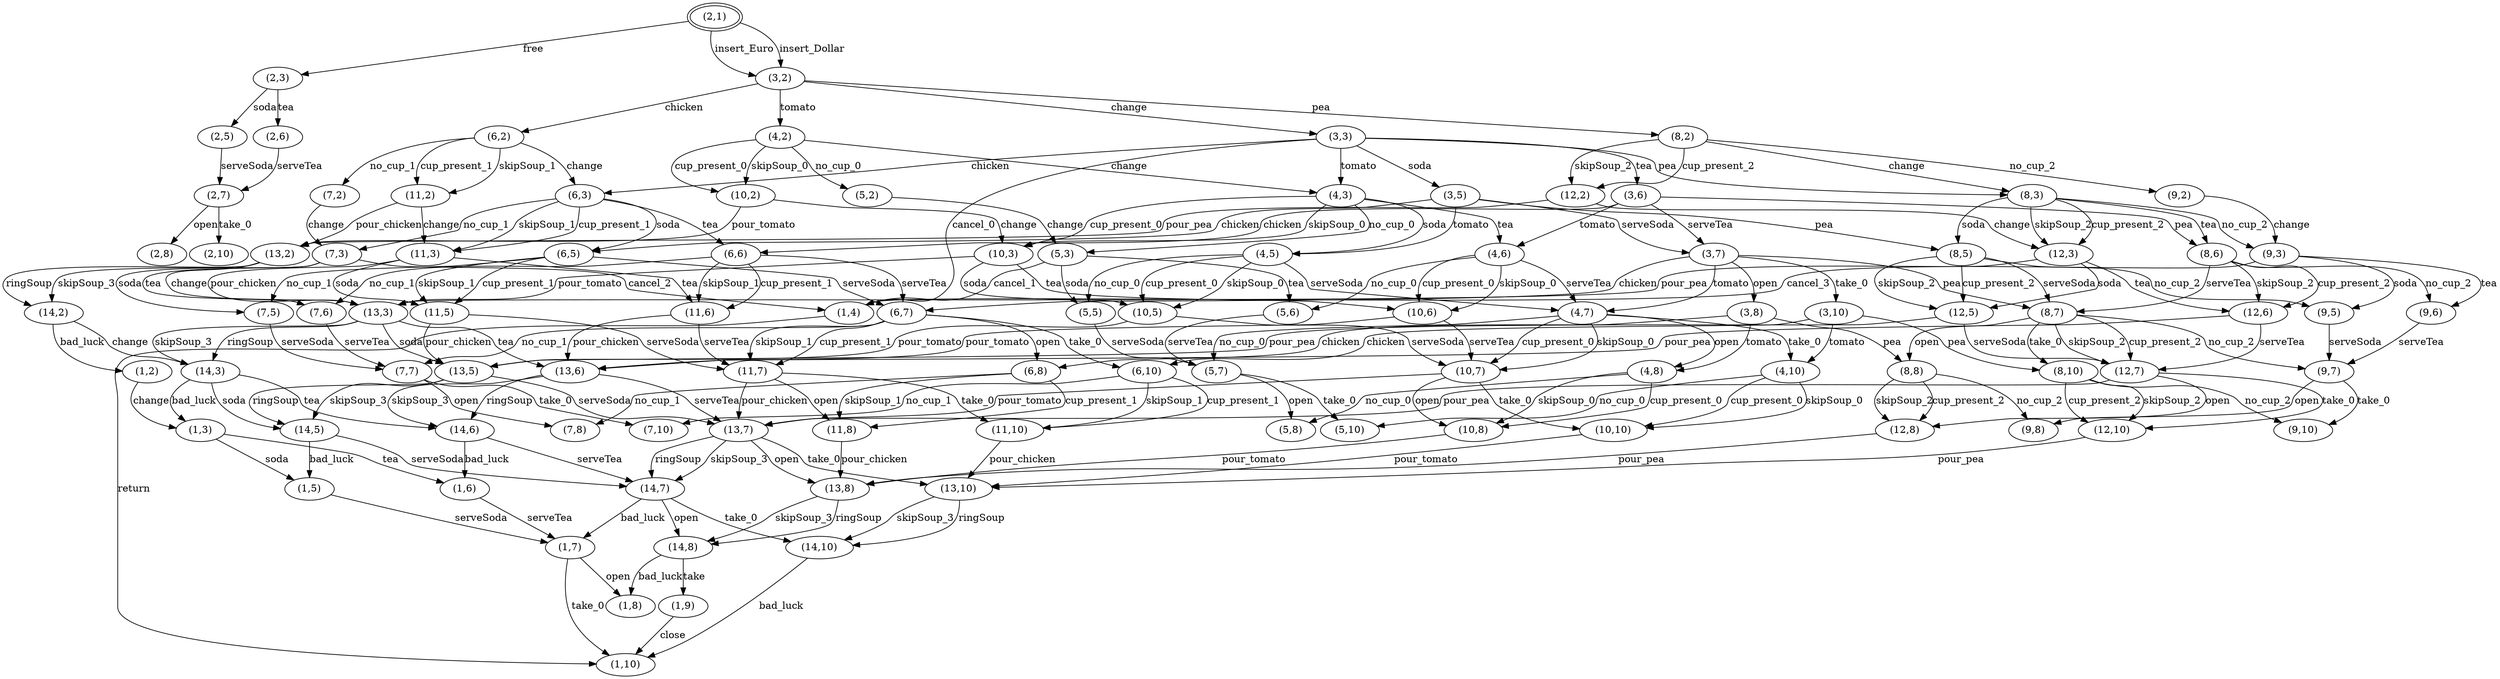 digraph G {
center = TRUE;
mclimit = 10.0;
nodesep = 0.05;
node [ width=0.25, height=0.25, label="" ];
s0 [ peripheries=2 ];
s0 [label="(2,1)"];
s1 [label="(2,3)"];
s2 [label="(3,2)"];
s3 [label="(2,5)"];
s4 [label="(2,6)"];
s5 [label="(8,2)"];
s6 [label="(6,2)"];
s7 [label="(4,2)"];
s8 [label="(3,3)"];
s9 [label="(2,7)"];
s10 [label="(12,2)"];
s11 [label="(9,2)"];
s12 [label="(8,3)"];
s13 [label="(11,2)"];
s14 [label="(7,2)"];
s15 [label="(6,3)"];
s16 [label="(10,2)"];
s17 [label="(5,2)"];
s18 [label="(4,3)"];
s19 [label="(3,5)"];
s20 [label="(3,6)"];
s21 [label="(1,4)"];
s22 [label="(2,10)"];
s23 [label="(2,8)"];
s24 [label="(13,2)"];
s25 [label="(12,3)"];
s26 [label="(9,3)"];
s27 [label="(8,5)"];
s28 [label="(8,6)"];
s29 [label="(11,3)"];
s30 [label="(7,3)"];
s31 [label="(6,5)"];
s32 [label="(6,6)"];
s33 [label="(10,3)"];
s34 [label="(5,3)"];
s35 [label="(4,5)"];
s36 [label="(4,6)"];
s37 [label="(3,7)"];
s38 [label="(1,10)"];
s39 [label="(14,2)"];
s40 [label="(13,3)"];
s41 [label="(12,5)"];
s42 [label="(12,6)"];
s43 [label="(9,5)"];
s44 [label="(9,6)"];
s45 [label="(8,7)"];
s46 [label="(11,5)"];
s47 [label="(11,6)"];
s48 [label="(7,5)"];
s49 [label="(7,6)"];
s50 [label="(6,7)"];
s51 [label="(10,5)"];
s52 [label="(10,6)"];
s53 [label="(5,5)"];
s54 [label="(5,6)"];
s55 [label="(4,7)"];
s56 [label="(3,10)"];
s57 [label="(3,8)"];
s58 [label="(1,2)"];
s59 [label="(14,3)"];
s60 [label="(13,5)"];
s61 [label="(13,6)"];
s62 [label="(12,7)"];
s63 [label="(9,7)"];
s64 [label="(8,10)"];
s65 [label="(8,8)"];
s66 [label="(11,7)"];
s67 [label="(7,7)"];
s68 [label="(6,10)"];
s69 [label="(6,8)"];
s70 [label="(10,7)"];
s71 [label="(5,7)"];
s72 [label="(4,10)"];
s73 [label="(4,8)"];
s74 [label="(1,3)"];
s75 [label="(14,5)"];
s76 [label="(14,6)"];
s77 [label="(13,7)"];
s78 [label="(12,10)"];
s79 [label="(12,8)"];
s80 [label="(9,10)"];
s81 [label="(9,8)"];
s82 [label="(11,10)"];
s83 [label="(11,8)"];
s84 [label="(7,10)"];
s85 [label="(7,8)"];
s86 [label="(10,10)"];
s87 [label="(10,8)"];
s88 [label="(5,10)"];
s89 [label="(5,8)"];
s90 [label="(1,5)"];
s91 [label="(1,6)"];
s92 [label="(14,7)"];
s93 [label="(13,10)"];
s94 [label="(13,8)"];
s95 [label="(1,7)"];
s96 [label="(14,10)"];
s97 [label="(14,8)"];
s98 [label="(1,8)"];
s99 [label="(1,9)"];
s0->s1[label="free"];
s0->s2[label="insert_Dollar"];
s0->s2[label="insert_Euro"];
s1->s3[label="soda"];
s1->s4[label="tea"];
s2->s5[label="pea"];
s2->s6[label="chicken"];
s2->s7[label="tomato"];
s2->s8[label="change"];
s3->s9[label="serveSoda"];
s4->s9[label="serveTea"];
s5->s10[label="skipSoup_2"];
s5->s10[label="cup_present_2"];
s5->s11[label="no_cup_2"];
s5->s12[label="change"];
s6->s13[label="skipSoup_1"];
s6->s13[label="cup_present_1"];
s6->s14[label="no_cup_1"];
s6->s15[label="change"];
s7->s16[label="skipSoup_0"];
s7->s16[label="cup_present_0"];
s7->s17[label="no_cup_0"];
s7->s18[label="change"];
s8->s12[label="pea"];
s8->s15[label="chicken"];
s8->s18[label="tomato"];
s8->s19[label="soda"];
s8->s20[label="tea"];
s8->s21[label="cancel_0"];
s9->s22[label="take_0"];
s9->s23[label="open"];
s10->s24[label="pour_pea"];
s10->s25[label="change"];
s11->s26[label="change"];
s12->s25[label="skipSoup_2"];
s12->s25[label="cup_present_2"];
s12->s26[label="no_cup_2"];
s12->s27[label="soda"];
s12->s28[label="tea"];
s13->s24[label="pour_chicken"];
s13->s29[label="change"];
s14->s30[label="change"];
s15->s29[label="skipSoup_1"];
s15->s29[label="cup_present_1"];
s15->s30[label="no_cup_1"];
s15->s31[label="soda"];
s15->s32[label="tea"];
s16->s24[label="pour_tomato"];
s16->s33[label="change"];
s17->s34[label="change"];
s18->s33[label="skipSoup_0"];
s18->s33[label="cup_present_0"];
s18->s34[label="no_cup_0"];
s18->s35[label="soda"];
s18->s36[label="tea"];
s19->s27[label="pea"];
s19->s31[label="chicken"];
s19->s35[label="tomato"];
s19->s37[label="serveSoda"];
s20->s28[label="pea"];
s20->s32[label="chicken"];
s20->s36[label="tomato"];
s20->s37[label="serveTea"];
s21->s38[label="return"];
s24->s39[label="skipSoup_3"];
s24->s39[label="ringSoup"];
s24->s40[label="change"];
s25->s40[label="pour_pea"];
s25->s41[label="soda"];
s25->s42[label="tea"];
s26->s43[label="soda"];
s26->s44[label="tea"];
s26->s21[label="cancel_3"];
s27->s41[label="skipSoup_2"];
s27->s41[label="cup_present_2"];
s27->s43[label="no_cup_2"];
s27->s45[label="serveSoda"];
s28->s42[label="skipSoup_2"];
s28->s42[label="cup_present_2"];
s28->s44[label="no_cup_2"];
s28->s45[label="serveTea"];
s29->s40[label="pour_chicken"];
s29->s46[label="soda"];
s29->s47[label="tea"];
s30->s48[label="soda"];
s30->s49[label="tea"];
s30->s21[label="cancel_2"];
s31->s46[label="skipSoup_1"];
s31->s46[label="cup_present_1"];
s31->s48[label="no_cup_1"];
s31->s50[label="serveSoda"];
s32->s47[label="skipSoup_1"];
s32->s47[label="cup_present_1"];
s32->s49[label="no_cup_1"];
s32->s50[label="serveTea"];
s33->s40[label="pour_tomato"];
s33->s51[label="soda"];
s33->s52[label="tea"];
s34->s53[label="soda"];
s34->s54[label="tea"];
s34->s21[label="cancel_1"];
s35->s51[label="skipSoup_0"];
s35->s51[label="cup_present_0"];
s35->s53[label="no_cup_0"];
s35->s55[label="serveSoda"];
s36->s52[label="skipSoup_0"];
s36->s52[label="cup_present_0"];
s36->s54[label="no_cup_0"];
s36->s55[label="serveTea"];
s37->s45[label="pea"];
s37->s50[label="chicken"];
s37->s55[label="tomato"];
s37->s56[label="take_0"];
s37->s57[label="open"];
s39->s58[label="bad_luck"];
s39->s59[label="change"];
s40->s59[label="skipSoup_3"];
s40->s59[label="ringSoup"];
s40->s60[label="soda"];
s40->s61[label="tea"];
s41->s60[label="pour_pea"];
s41->s62[label="serveSoda"];
s42->s61[label="pour_pea"];
s42->s62[label="serveTea"];
s43->s63[label="serveSoda"];
s44->s63[label="serveTea"];
s45->s62[label="skipSoup_2"];
s45->s62[label="cup_present_2"];
s45->s63[label="no_cup_2"];
s45->s64[label="take_0"];
s45->s65[label="open"];
s46->s60[label="pour_chicken"];
s46->s66[label="serveSoda"];
s47->s61[label="pour_chicken"];
s47->s66[label="serveTea"];
s48->s67[label="serveSoda"];
s49->s67[label="serveTea"];
s50->s66[label="skipSoup_1"];
s50->s66[label="cup_present_1"];
s50->s67[label="no_cup_1"];
s50->s68[label="take_0"];
s50->s69[label="open"];
s51->s60[label="pour_tomato"];
s51->s70[label="serveSoda"];
s52->s61[label="pour_tomato"];
s52->s70[label="serveTea"];
s53->s71[label="serveSoda"];
s54->s71[label="serveTea"];
s55->s70[label="skipSoup_0"];
s55->s70[label="cup_present_0"];
s55->s71[label="no_cup_0"];
s55->s72[label="take_0"];
s55->s73[label="open"];
s56->s64[label="pea"];
s56->s68[label="chicken"];
s56->s72[label="tomato"];
s57->s65[label="pea"];
s57->s69[label="chicken"];
s57->s73[label="tomato"];
s58->s74[label="change"];
s59->s74[label="bad_luck"];
s59->s75[label="soda"];
s59->s76[label="tea"];
s60->s75[label="skipSoup_3"];
s60->s75[label="ringSoup"];
s60->s77[label="serveSoda"];
s61->s76[label="skipSoup_3"];
s61->s76[label="ringSoup"];
s61->s77[label="serveTea"];
s62->s77[label="pour_pea"];
s62->s78[label="take_0"];
s62->s79[label="open"];
s63->s80[label="take_0"];
s63->s81[label="open"];
s64->s78[label="skipSoup_2"];
s64->s78[label="cup_present_2"];
s64->s80[label="no_cup_2"];
s65->s79[label="skipSoup_2"];
s65->s79[label="cup_present_2"];
s65->s81[label="no_cup_2"];
s66->s77[label="pour_chicken"];
s66->s82[label="take_0"];
s66->s83[label="open"];
s67->s84[label="take_0"];
s67->s85[label="open"];
s68->s82[label="skipSoup_1"];
s68->s82[label="cup_present_1"];
s68->s84[label="no_cup_1"];
s69->s83[label="skipSoup_1"];
s69->s83[label="cup_present_1"];
s69->s85[label="no_cup_1"];
s70->s77[label="pour_tomato"];
s70->s86[label="take_0"];
s70->s87[label="open"];
s71->s88[label="take_0"];
s71->s89[label="open"];
s72->s86[label="skipSoup_0"];
s72->s86[label="cup_present_0"];
s72->s88[label="no_cup_0"];
s73->s87[label="skipSoup_0"];
s73->s87[label="cup_present_0"];
s73->s89[label="no_cup_0"];
s74->s90[label="soda"];
s74->s91[label="tea"];
s75->s90[label="bad_luck"];
s75->s92[label="serveSoda"];
s76->s91[label="bad_luck"];
s76->s92[label="serveTea"];
s77->s92[label="skipSoup_3"];
s77->s92[label="ringSoup"];
s77->s93[label="take_0"];
s77->s94[label="open"];
s78->s93[label="pour_pea"];
s79->s94[label="pour_pea"];
s82->s93[label="pour_chicken"];
s83->s94[label="pour_chicken"];
s86->s93[label="pour_tomato"];
s87->s94[label="pour_tomato"];
s90->s95[label="serveSoda"];
s91->s95[label="serveTea"];
s92->s95[label="bad_luck"];
s92->s96[label="take_0"];
s92->s97[label="open"];
s93->s96[label="skipSoup_3"];
s93->s96[label="ringSoup"];
s94->s97[label="skipSoup_3"];
s94->s97[label="ringSoup"];
s95->s38[label="take_0"];
s95->s98[label="open"];
s96->s38[label="bad_luck"];
s97->s98[label="bad_luck"];
s97->s99[label="take"];
s99->s38[label="close"];
}
